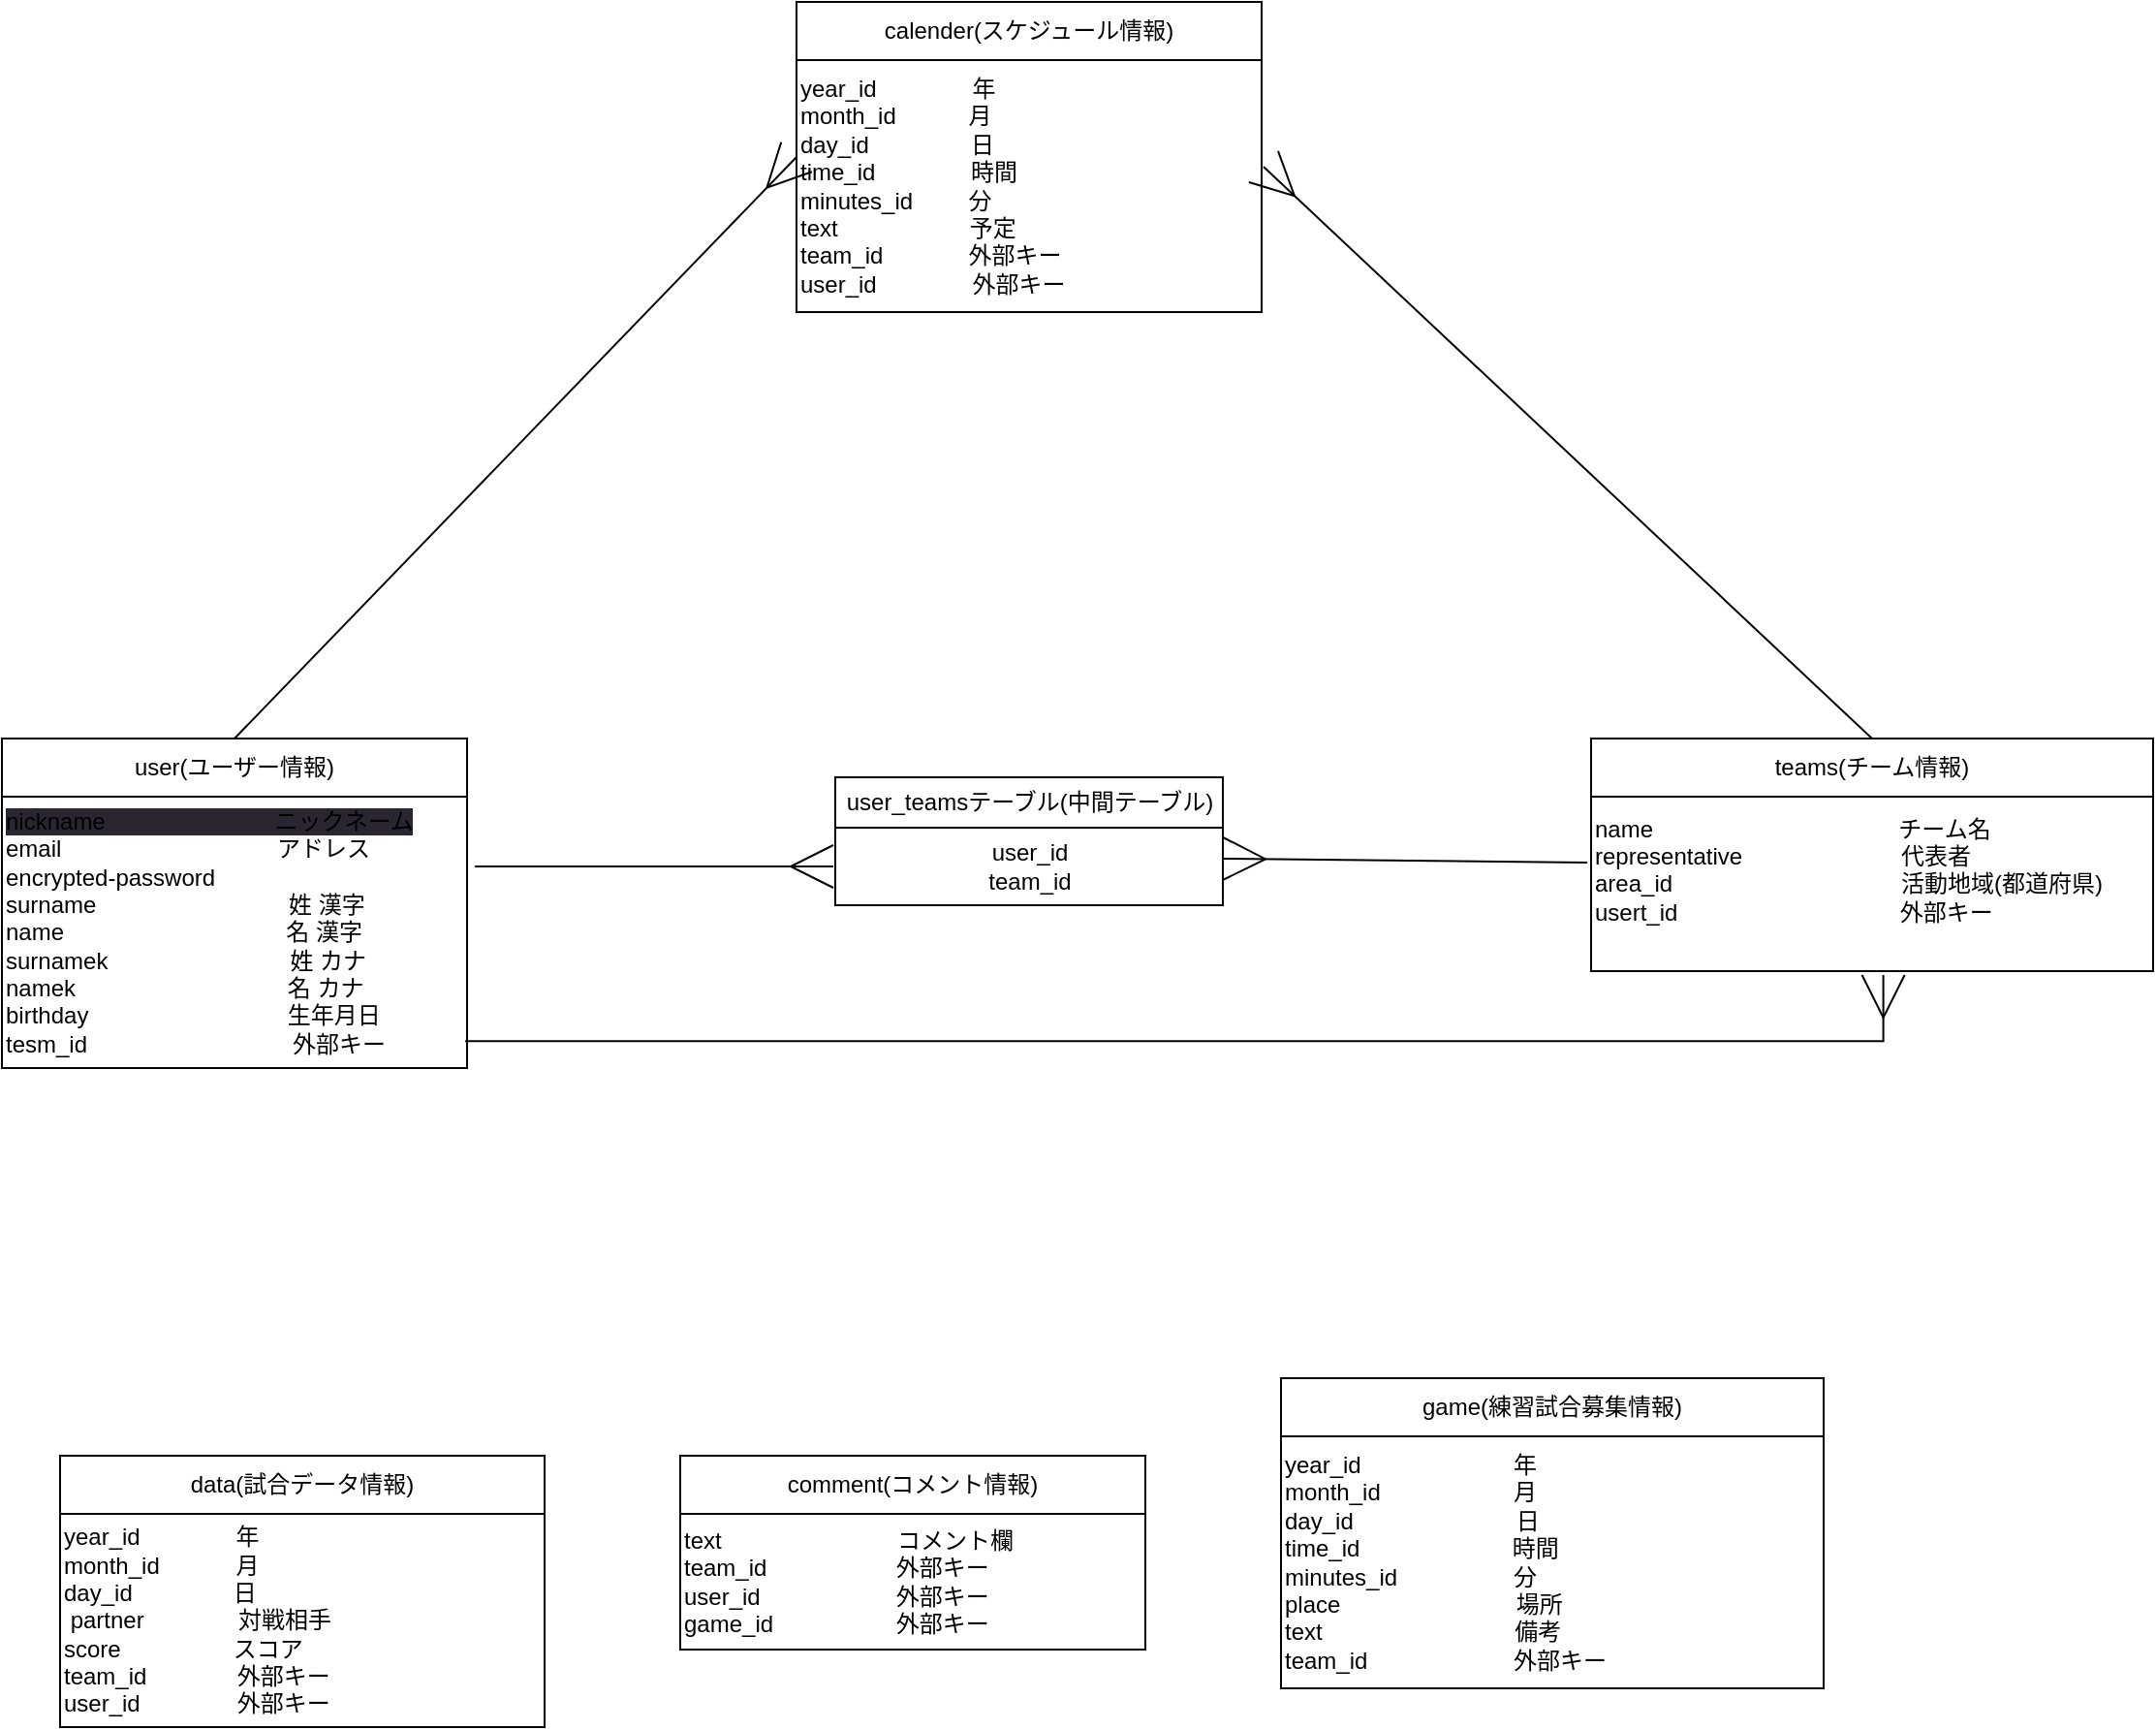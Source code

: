 <mxfile>
    <diagram id="AYQ0Pvg34ma9C97WjBib" name="ページ1">
        <mxGraphModel dx="1592" dy="2362" grid="1" gridSize="10" guides="1" tooltips="1" connect="1" arrows="1" fold="1" page="0" pageScale="1" pageWidth="827" pageHeight="1169" background="none" math="0" shadow="0">
            <root>
                <mxCell id="0"/>
                <mxCell id="1" parent="0"/>
                <mxCell id="EFvc-0R2Grmw_n8zbquN-429" value="user(ユーザー情報)" style="swimlane;fontStyle=0;childLayout=stackLayout;horizontal=1;startSize=30;horizontalStack=0;resizeParent=1;resizeParentMax=0;resizeLast=0;collapsible=1;marginBottom=0;whiteSpace=wrap;html=1;" parent="1" vertex="1">
                    <mxGeometry x="-730" y="-1080" width="240" height="170" as="geometry"/>
                </mxCell>
                <mxCell id="EFvc-0R2Grmw_n8zbquN-469" value="&lt;div style=&quot;&quot;&gt;&lt;span style=&quot;background-color: rgb(42, 37, 47);&quot;&gt;nickname 　　　　　　　ニックネーム&lt;/span&gt;&lt;/div&gt;&lt;span style=&quot;background-color: rgb(42, 37, 47);&quot;&gt;&lt;div style=&quot;&quot;&gt;email 　　　　　　　　　アドレス&lt;/div&gt;&lt;/span&gt;&lt;span style=&quot;background-color: rgb(42, 37, 47);&quot;&gt;&lt;div style=&quot;&quot;&gt;encrypted-password&lt;/div&gt;&lt;/span&gt;&lt;span style=&quot;background-color: rgb(42, 37, 47);&quot;&gt;&lt;div style=&quot;&quot;&gt;surname 　　　　　　　　姓 漢字&lt;/div&gt;&lt;/span&gt;&lt;span style=&quot;background-color: rgb(42, 37, 47);&quot;&gt;&lt;div style=&quot;&quot;&gt;name&amp;nbsp; 　　　　　　　　　名 漢字&lt;/div&gt;&lt;/span&gt;&lt;span style=&quot;background-color: rgb(42, 37, 47);&quot;&gt;&lt;div style=&quot;&quot;&gt;surnamek 　　　　　　　&amp;nbsp; 姓 カナ&lt;/div&gt;&lt;/span&gt;&lt;span style=&quot;background-color: rgb(42, 37, 47);&quot;&gt;&lt;div style=&quot;&quot;&gt;namek 　　　　　　　　&amp;nbsp; &amp;nbsp;名 カナ&lt;/div&gt;&lt;/span&gt;&lt;span style=&quot;background-color: rgb(42, 37, 47);&quot;&gt;&lt;div style=&quot;&quot;&gt;birthday 　　　　　　　　 生年月日&lt;/div&gt;&lt;div style=&quot;&quot;&gt;tesm_id 　　　　　　　　&amp;nbsp; 外部キー&lt;/div&gt;&lt;/span&gt;" style="text;html=1;align=left;verticalAlign=middle;resizable=0;points=[];autosize=1;strokeColor=none;fillColor=none;" parent="EFvc-0R2Grmw_n8zbquN-429" vertex="1">
                    <mxGeometry y="30" width="240" height="140" as="geometry"/>
                </mxCell>
                <mxCell id="EFvc-0R2Grmw_n8zbquN-433" value="teams(チーム情報)" style="swimlane;fontStyle=0;childLayout=stackLayout;horizontal=1;startSize=30;horizontalStack=0;resizeParent=1;resizeParentMax=0;resizeLast=0;collapsible=1;marginBottom=0;whiteSpace=wrap;html=1;" parent="1" vertex="1">
                    <mxGeometry x="90" y="-1080" width="290" height="120" as="geometry"/>
                </mxCell>
                <mxCell id="EFvc-0R2Grmw_n8zbquN-473" value="name&amp;nbsp; 　　　　　　　　　　チーム名&lt;br&gt;representative 　　　　　　&amp;nbsp; 代表者&lt;br&gt;area_id&amp;nbsp; &amp;nbsp;　　　　　　　　　活動地域(都道府県)&lt;br&gt;usert_id 　　　　　　　　　 外部キー&lt;br&gt;&amp;nbsp;" style="text;html=1;align=left;verticalAlign=middle;resizable=0;points=[];autosize=1;strokeColor=none;fillColor=none;" parent="EFvc-0R2Grmw_n8zbquN-433" vertex="1">
                    <mxGeometry y="30" width="290" height="90" as="geometry"/>
                </mxCell>
                <mxCell id="EFvc-0R2Grmw_n8zbquN-438" value="calender(スケジュール情報)" style="swimlane;fontStyle=0;childLayout=stackLayout;horizontal=1;startSize=30;horizontalStack=0;resizeParent=1;resizeParentMax=0;resizeLast=0;collapsible=1;marginBottom=0;whiteSpace=wrap;html=1;" parent="1" vertex="1">
                    <mxGeometry x="-320" y="-1460" width="240" height="160" as="geometry"/>
                </mxCell>
                <mxCell id="EFvc-0R2Grmw_n8zbquN-477" value="year_id 　　　&amp;nbsp; &amp;nbsp;年&lt;br&gt;month_id　　&amp;nbsp; &amp;nbsp; 月&lt;br&gt;day_id　　　&amp;nbsp; &amp;nbsp; &amp;nbsp;日&lt;br&gt;time_id 　　　&amp;nbsp; &amp;nbsp;時間&lt;br&gt;minutes_id&amp;nbsp; 　&amp;nbsp; &amp;nbsp;分&lt;br&gt;text 　　　　&amp;nbsp; &amp;nbsp; &amp;nbsp;予定&lt;br&gt;team_id&amp;nbsp; 　　&amp;nbsp; &amp;nbsp; 外部キー&lt;br&gt;user_id&amp;nbsp; 　　　&amp;nbsp; 外部キー" style="text;html=1;align=left;verticalAlign=middle;resizable=0;points=[];autosize=1;strokeColor=none;fillColor=none;" parent="EFvc-0R2Grmw_n8zbquN-438" vertex="1">
                    <mxGeometry y="30" width="240" height="130" as="geometry"/>
                </mxCell>
                <mxCell id="EFvc-0R2Grmw_n8zbquN-442" value="data(試合データ情報)" style="swimlane;fontStyle=0;childLayout=stackLayout;horizontal=1;startSize=30;horizontalStack=0;resizeParent=1;resizeParentMax=0;resizeLast=0;collapsible=1;marginBottom=0;whiteSpace=wrap;html=1;" parent="1" vertex="1">
                    <mxGeometry x="-700" y="-710" width="250" height="140" as="geometry"/>
                </mxCell>
                <mxCell id="EFvc-0R2Grmw_n8zbquN-481" value="year_id 　　　&amp;nbsp; &amp;nbsp;年&lt;br&gt;month_id　　　 月&lt;br&gt;day_id　&amp;nbsp; &amp;nbsp; &amp;nbsp; &amp;nbsp; &amp;nbsp; &amp;nbsp; 日&lt;br&gt;&amp;nbsp;partner　&amp;nbsp; &amp;nbsp; &amp;nbsp; &amp;nbsp; &amp;nbsp; &amp;nbsp;対戦相手&lt;br&gt;&lt;div style=&quot;&quot;&gt;&lt;span style=&quot;background-color: initial;&quot;&gt;score&lt;/span&gt;&lt;span style=&quot;background-color: initial;&quot;&gt;&amp;nbsp;　　　　&amp;nbsp; スコア&lt;/span&gt;&lt;/div&gt;&lt;div style=&quot;&quot;&gt;team_id&amp;nbsp; &amp;nbsp; &amp;nbsp; &amp;nbsp; &amp;nbsp; &amp;nbsp; &amp;nbsp; 外部キー&lt;span style=&quot;background-color: initial;&quot;&gt;&lt;br&gt;&lt;/span&gt;&lt;/div&gt;&lt;div style=&quot;&quot;&gt;user_id&amp;nbsp; &amp;nbsp; &amp;nbsp; &amp;nbsp; &amp;nbsp; &amp;nbsp; &amp;nbsp; &amp;nbsp;外部キー&lt;/div&gt;" style="text;html=1;align=left;verticalAlign=middle;resizable=0;points=[];autosize=1;strokeColor=none;fillColor=none;" parent="EFvc-0R2Grmw_n8zbquN-442" vertex="1">
                    <mxGeometry y="30" width="250" height="110" as="geometry"/>
                </mxCell>
                <mxCell id="EFvc-0R2Grmw_n8zbquN-446" value="game(練習試合募集情報)" style="swimlane;fontStyle=0;childLayout=stackLayout;horizontal=1;startSize=30;horizontalStack=0;resizeParent=1;resizeParentMax=0;resizeLast=0;collapsible=1;marginBottom=0;whiteSpace=wrap;html=1;" parent="1" vertex="1">
                    <mxGeometry x="-70" y="-750" width="280" height="160" as="geometry"/>
                </mxCell>
                <mxCell id="EFvc-0R2Grmw_n8zbquN-475" value="year_id 　　　　　　 年&lt;br&gt;month_id　&amp;nbsp; &amp;nbsp; &amp;nbsp; &amp;nbsp; &amp;nbsp; &amp;nbsp; &amp;nbsp; &amp;nbsp; &amp;nbsp;月&lt;br&gt;day_id　　　　　　　日&lt;br&gt;time_id 　　　　　　 時間&lt;br&gt;minutes_id&amp;nbsp; &amp;nbsp; &amp;nbsp; &amp;nbsp; &amp;nbsp; &amp;nbsp; &amp;nbsp; &amp;nbsp; &amp;nbsp; 分&lt;br&gt;place　　　　　　　&amp;nbsp; 場所&lt;br&gt;text　　　　　　　　 備考&lt;br&gt;team_id　　　　　　 外部キー" style="text;html=1;align=left;verticalAlign=middle;resizable=0;points=[];autosize=1;strokeColor=none;fillColor=none;" parent="EFvc-0R2Grmw_n8zbquN-446" vertex="1">
                    <mxGeometry y="30" width="280" height="130" as="geometry"/>
                </mxCell>
                <mxCell id="EFvc-0R2Grmw_n8zbquN-450" value="comment(コメント情報)" style="swimlane;fontStyle=0;childLayout=stackLayout;horizontal=1;startSize=30;horizontalStack=0;resizeParent=1;resizeParentMax=0;resizeLast=0;collapsible=1;marginBottom=0;whiteSpace=wrap;html=1;" parent="1" vertex="1">
                    <mxGeometry x="-380" y="-710" width="240" height="100" as="geometry"/>
                </mxCell>
                <mxCell id="EFvc-0R2Grmw_n8zbquN-476" value="text&amp;nbsp; 　　　　　　　コメント欄&lt;br&gt;team_id&amp;nbsp; 　　　　　外部キー&lt;br&gt;user_id 　　　　　&amp;nbsp; 外部キー&lt;br&gt;game_id 　　　　　外部キー&lt;br&gt;" style="text;html=1;align=left;verticalAlign=middle;resizable=0;points=[];autosize=1;strokeColor=none;fillColor=none;" parent="EFvc-0R2Grmw_n8zbquN-450" vertex="1">
                    <mxGeometry y="30" width="240" height="70" as="geometry"/>
                </mxCell>
                <mxCell id="2" value="user_teamsテーブル(中間テーブル)" style="swimlane;fontStyle=0;childLayout=stackLayout;horizontal=1;startSize=26;fillColor=none;horizontalStack=0;resizeParent=1;resizeParentMax=0;resizeLast=0;collapsible=1;marginBottom=0;html=1;" vertex="1" parent="1">
                    <mxGeometry x="-300" y="-1060" width="200" height="66" as="geometry"/>
                </mxCell>
                <mxCell id="6" value="user_id&lt;br&gt;team_id" style="text;html=1;align=center;verticalAlign=middle;resizable=0;points=[];autosize=1;strokeColor=none;fillColor=none;" vertex="1" parent="2">
                    <mxGeometry y="26" width="200" height="40" as="geometry"/>
                </mxCell>
                <mxCell id="7" value="" style="endArrow=ERmany;html=1;exitX=0.5;exitY=0;exitDx=0;exitDy=0;endSize=20;endFill=0;" edge="1" parent="1" source="EFvc-0R2Grmw_n8zbquN-429">
                    <mxGeometry width="50" height="50" relative="1" as="geometry">
                        <mxPoint x="-370" y="-1330" as="sourcePoint"/>
                        <mxPoint x="-320" y="-1380" as="targetPoint"/>
                    </mxGeometry>
                </mxCell>
                <mxCell id="8" value="" style="endArrow=ERmany;html=1;strokeWidth=1;endSize=20;entryX=1.004;entryY=0.423;entryDx=0;entryDy=0;entryPerimeter=0;exitX=0.5;exitY=0;exitDx=0;exitDy=0;endFill=0;" edge="1" parent="1" source="EFvc-0R2Grmw_n8zbquN-433" target="EFvc-0R2Grmw_n8zbquN-477">
                    <mxGeometry width="50" height="50" relative="1" as="geometry">
                        <mxPoint x="-220" y="-1020" as="sourcePoint"/>
                        <mxPoint x="-170" y="-1070" as="targetPoint"/>
                    </mxGeometry>
                </mxCell>
                <mxCell id="9" value="" style="endArrow=ERmany;html=1;strokeWidth=1;endSize=20;entryX=1;entryY=0.4;entryDx=0;entryDy=0;entryPerimeter=0;exitX=-0.007;exitY=0.378;exitDx=0;exitDy=0;exitPerimeter=0;endFill=0;" edge="1" parent="1" source="EFvc-0R2Grmw_n8zbquN-473" target="6">
                    <mxGeometry width="50" height="50" relative="1" as="geometry">
                        <mxPoint x="-30" y="-1020" as="sourcePoint"/>
                        <mxPoint x="20" y="-1070" as="targetPoint"/>
                    </mxGeometry>
                </mxCell>
                <mxCell id="10" value="" style="endArrow=ERmany;html=1;strokeWidth=1;endSize=20;entryX=-0.005;entryY=0.5;entryDx=0;entryDy=0;entryPerimeter=0;exitX=1.017;exitY=0.257;exitDx=0;exitDy=0;exitPerimeter=0;endFill=0;" edge="1" parent="1" source="EFvc-0R2Grmw_n8zbquN-469" target="6">
                    <mxGeometry width="50" height="50" relative="1" as="geometry">
                        <mxPoint x="97.97" y="-1005.98" as="sourcePoint"/>
                        <mxPoint x="-90" y="-1008" as="targetPoint"/>
                    </mxGeometry>
                </mxCell>
                <mxCell id="11" value="" style="edgeStyle=segmentEdgeStyle;endArrow=ERmany;html=1;curved=0;rounded=0;endSize=20;startSize=8;strokeWidth=1;entryX=0.52;entryY=1.022;entryDx=0;entryDy=0;entryPerimeter=0;exitX=0.996;exitY=0.901;exitDx=0;exitDy=0;exitPerimeter=0;endFill=0;" edge="1" parent="1" source="EFvc-0R2Grmw_n8zbquN-469" target="EFvc-0R2Grmw_n8zbquN-473">
                    <mxGeometry width="50" height="50" relative="1" as="geometry">
                        <mxPoint x="-190" y="-800" as="sourcePoint"/>
                        <mxPoint x="130" y="-940" as="targetPoint"/>
                    </mxGeometry>
                </mxCell>
            </root>
        </mxGraphModel>
    </diagram>
</mxfile>